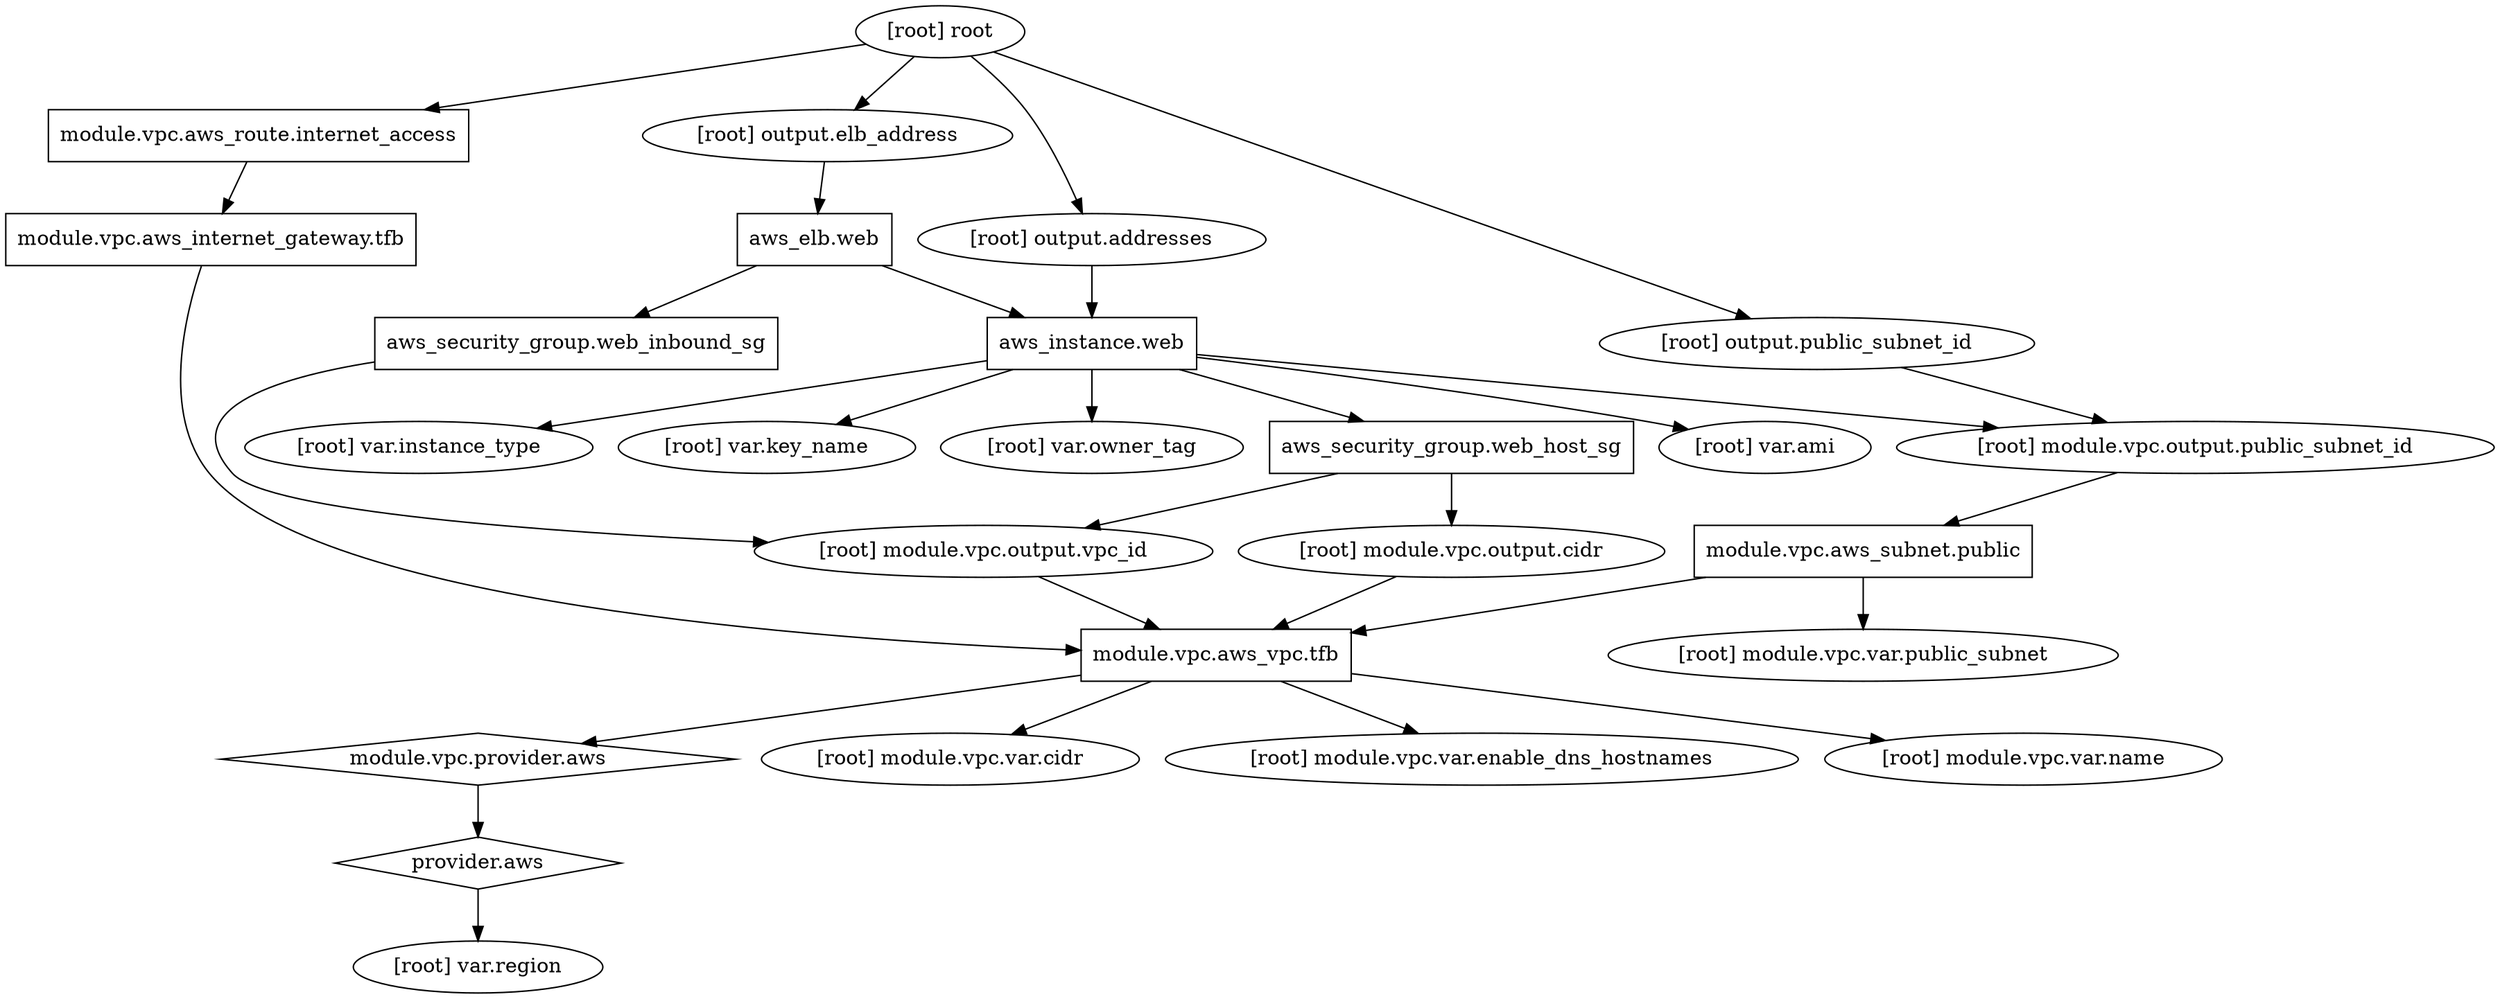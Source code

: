 digraph {
	compound = "true"
	newrank = "true"
	subgraph "root" {
		"[root] aws_elb.web" [label = "aws_elb.web", shape = "box"]
		"[root] aws_instance.web" [label = "aws_instance.web", shape = "box"]
		"[root] aws_security_group.web_host_sg" [label = "aws_security_group.web_host_sg", shape = "box"]
		"[root] aws_security_group.web_inbound_sg" [label = "aws_security_group.web_inbound_sg", shape = "box"]
		"[root] module.vpc.aws_internet_gateway.tfb" [label = "module.vpc.aws_internet_gateway.tfb", shape = "box"]
		"[root] module.vpc.aws_route.internet_access" [label = "module.vpc.aws_route.internet_access", shape = "box"]
		"[root] module.vpc.aws_subnet.public" [label = "module.vpc.aws_subnet.public", shape = "box"]
		"[root] module.vpc.aws_vpc.tfb" [label = "module.vpc.aws_vpc.tfb", shape = "box"]
		"[root] module.vpc.provider.aws" [label = "module.vpc.provider.aws", shape = "diamond"]
		"[root] provider.aws" [label = "provider.aws", shape = "diamond"]
		"[root] aws_elb.web" -> "[root] aws_instance.web"
		"[root] aws_elb.web" -> "[root] aws_security_group.web_inbound_sg"
		"[root] aws_instance.web" -> "[root] aws_security_group.web_host_sg"
		"[root] aws_instance.web" -> "[root] module.vpc.output.public_subnet_id"
		"[root] aws_instance.web" -> "[root] var.ami"
		"[root] aws_instance.web" -> "[root] var.instance_type"
		"[root] aws_instance.web" -> "[root] var.key_name"
		"[root] aws_instance.web" -> "[root] var.owner_tag"
		"[root] aws_security_group.web_host_sg" -> "[root] module.vpc.output.cidr"
		"[root] aws_security_group.web_host_sg" -> "[root] module.vpc.output.vpc_id"
		"[root] aws_security_group.web_inbound_sg" -> "[root] module.vpc.output.vpc_id"
		"[root] module.vpc.aws_internet_gateway.tfb" -> "[root] module.vpc.aws_vpc.tfb"
		"[root] module.vpc.aws_route.internet_access" -> "[root] module.vpc.aws_internet_gateway.tfb"
		"[root] module.vpc.aws_subnet.public" -> "[root] module.vpc.aws_vpc.tfb"
		"[root] module.vpc.aws_subnet.public" -> "[root] module.vpc.var.public_subnet"
		"[root] module.vpc.aws_vpc.tfb" -> "[root] module.vpc.provider.aws"
		"[root] module.vpc.aws_vpc.tfb" -> "[root] module.vpc.var.cidr"
		"[root] module.vpc.aws_vpc.tfb" -> "[root] module.vpc.var.enable_dns_hostnames"
		"[root] module.vpc.aws_vpc.tfb" -> "[root] module.vpc.var.name"
		"[root] module.vpc.output.cidr" -> "[root] module.vpc.aws_vpc.tfb"
		"[root] module.vpc.output.public_subnet_id" -> "[root] module.vpc.aws_subnet.public"
		"[root] module.vpc.output.vpc_id" -> "[root] module.vpc.aws_vpc.tfb"
		"[root] module.vpc.provider.aws" -> "[root] provider.aws"
		"[root] output.addresses" -> "[root] aws_instance.web"
		"[root] output.elb_address" -> "[root] aws_elb.web"
		"[root] output.public_subnet_id" -> "[root] module.vpc.output.public_subnet_id"
		"[root] provider.aws" -> "[root] var.region"
		"[root] root" -> "[root] module.vpc.aws_route.internet_access"
		"[root] root" -> "[root] output.addresses"
		"[root] root" -> "[root] output.elb_address"
		"[root] root" -> "[root] output.public_subnet_id"
	}
}

